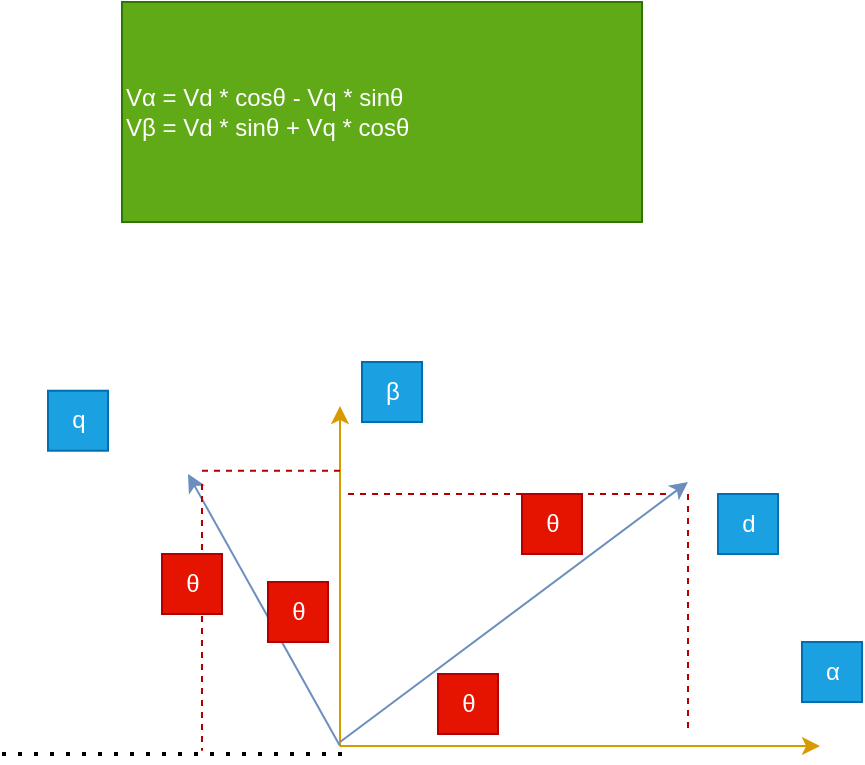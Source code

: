 <mxfile>
    <diagram id="fHg8fcAbAHSfFw953ogR" name="第 1 页">
        <mxGraphModel dx="3320" dy="541" grid="1" gridSize="10" guides="1" tooltips="1" connect="1" arrows="1" fold="1" page="1" pageScale="1" pageWidth="827" pageHeight="1169" math="0" shadow="0">
            <root>
                <mxCell id="0"/>
                <mxCell id="1" parent="0"/>
                <mxCell id="2" value="" style="endArrow=classic;html=1;fillColor=#ffcd28;gradientColor=#ffa500;strokeColor=#d79b00;" parent="1" edge="1">
                    <mxGeometry width="50" height="50" relative="1" as="geometry">
                        <mxPoint x="-2181" y="472" as="sourcePoint"/>
                        <mxPoint x="-2181" y="302" as="targetPoint"/>
                    </mxGeometry>
                </mxCell>
                <mxCell id="3" value="" style="endArrow=classic;html=1;fillColor=#ffcd28;gradientColor=#ffa500;strokeColor=#d79b00;" parent="1" edge="1">
                    <mxGeometry width="50" height="50" relative="1" as="geometry">
                        <mxPoint x="-2181" y="472" as="sourcePoint"/>
                        <mxPoint x="-1941" y="472" as="targetPoint"/>
                    </mxGeometry>
                </mxCell>
                <mxCell id="4" value="" style="endArrow=classic;html=1;fillColor=#dae8fc;gradientColor=#7ea6e0;strokeColor=#6c8ebf;" parent="1" edge="1">
                    <mxGeometry width="50" height="50" relative="1" as="geometry">
                        <mxPoint x="-2181" y="472" as="sourcePoint"/>
                        <mxPoint x="-2257" y="336" as="targetPoint"/>
                    </mxGeometry>
                </mxCell>
                <mxCell id="5" value="" style="endArrow=classic;html=1;fillColor=#dae8fc;gradientColor=#7ea6e0;strokeColor=#6c8ebf;" parent="1" edge="1">
                    <mxGeometry width="50" height="50" relative="1" as="geometry">
                        <mxPoint x="-2181" y="470" as="sourcePoint"/>
                        <mxPoint x="-2007" y="340" as="targetPoint"/>
                    </mxGeometry>
                </mxCell>
                <mxCell id="6" value="q" style="text;html=1;align=center;verticalAlign=middle;resizable=0;points=[];autosize=1;strokeColor=#006EAF;fillColor=#1ba1e2;fontColor=#ffffff;" parent="1" vertex="1">
                    <mxGeometry x="-2327" y="294.36" width="30" height="30" as="geometry"/>
                </mxCell>
                <mxCell id="7" value="d" style="text;html=1;align=center;verticalAlign=middle;resizable=0;points=[];autosize=1;strokeColor=#006EAF;fillColor=#1ba1e2;fontColor=#ffffff;" parent="1" vertex="1">
                    <mxGeometry x="-1992" y="346" width="30" height="30" as="geometry"/>
                </mxCell>
                <mxCell id="8" value="α" style="text;html=1;align=center;verticalAlign=middle;resizable=0;points=[];autosize=1;strokeColor=#006EAF;fillColor=#1ba1e2;fontColor=#ffffff;" parent="1" vertex="1">
                    <mxGeometry x="-1950" y="420" width="30" height="30" as="geometry"/>
                </mxCell>
                <mxCell id="9" value="β" style="text;html=1;align=center;verticalAlign=middle;resizable=0;points=[];autosize=1;strokeColor=#006EAF;fillColor=#1ba1e2;fontColor=#ffffff;" parent="1" vertex="1">
                    <mxGeometry x="-2170" y="280" width="30" height="30" as="geometry"/>
                </mxCell>
                <mxCell id="10" value="" style="endArrow=none;dashed=1;html=1;fillColor=#e51400;strokeColor=#B20000;" parent="1" edge="1">
                    <mxGeometry width="50" height="50" relative="1" as="geometry">
                        <mxPoint x="-2177" y="346" as="sourcePoint"/>
                        <mxPoint x="-2017" y="346" as="targetPoint"/>
                    </mxGeometry>
                </mxCell>
                <mxCell id="12" value="" style="endArrow=none;dashed=1;html=1;fillColor=#e51400;strokeColor=#B20000;" parent="1" edge="1">
                    <mxGeometry width="50" height="50" relative="1" as="geometry">
                        <mxPoint x="-2007" y="346" as="sourcePoint"/>
                        <mxPoint x="-2007" y="466" as="targetPoint"/>
                    </mxGeometry>
                </mxCell>
                <mxCell id="13" value="" style="endArrow=none;dashed=1;html=1;fillColor=#e51400;strokeColor=#B20000;" parent="1" edge="1">
                    <mxGeometry width="50" height="50" relative="1" as="geometry">
                        <mxPoint x="-2250" y="341" as="sourcePoint"/>
                        <mxPoint x="-2250" y="474.36" as="targetPoint"/>
                    </mxGeometry>
                </mxCell>
                <mxCell id="14" value="" style="endArrow=none;dashed=1;html=1;fillColor=#e51400;strokeColor=#B20000;" parent="1" edge="1">
                    <mxGeometry width="50" height="50" relative="1" as="geometry">
                        <mxPoint x="-2250" y="334.36" as="sourcePoint"/>
                        <mxPoint x="-2180" y="334.36" as="targetPoint"/>
                    </mxGeometry>
                </mxCell>
                <mxCell id="15" value="θ" style="text;html=1;align=center;verticalAlign=middle;resizable=0;points=[];autosize=1;strokeColor=#B20000;fillColor=#e51400;fontColor=#ffffff;" parent="1" vertex="1">
                    <mxGeometry x="-2132" y="436" width="30" height="30" as="geometry"/>
                </mxCell>
                <mxCell id="16" value="θ" style="text;html=1;align=center;verticalAlign=middle;resizable=0;points=[];autosize=1;strokeColor=#B20000;fillColor=#e51400;fontColor=#ffffff;" parent="1" vertex="1">
                    <mxGeometry x="-2217" y="390" width="30" height="30" as="geometry"/>
                </mxCell>
                <mxCell id="17" value="θ" style="text;html=1;align=center;verticalAlign=middle;resizable=0;points=[];autosize=1;strokeColor=#B20000;fillColor=#e51400;fontColor=#ffffff;" parent="1" vertex="1">
                    <mxGeometry x="-2090" y="346" width="30" height="30" as="geometry"/>
                </mxCell>
                <mxCell id="18" value="θ" style="text;html=1;align=center;verticalAlign=middle;resizable=0;points=[];autosize=1;strokeColor=#B20000;fillColor=#e51400;fontColor=#ffffff;" parent="1" vertex="1">
                    <mxGeometry x="-2270" y="376" width="30" height="30" as="geometry"/>
                </mxCell>
                <mxCell id="19" value="Vα = Vd * cosθ - Vq * sinθ&lt;br&gt;Vβ = Vd * sinθ + Vq * cosθ" style="rounded=0;whiteSpace=wrap;html=1;fillColor=#60a917;fontColor=#ffffff;strokeColor=#2D7600;align=left;" parent="1" vertex="1">
                    <mxGeometry x="-2290" y="100" width="260" height="110" as="geometry"/>
                </mxCell>
                <mxCell id="20" value="" style="endArrow=none;dashed=1;html=1;dashPattern=1 3;strokeWidth=2;" parent="1" edge="1">
                    <mxGeometry width="50" height="50" relative="1" as="geometry">
                        <mxPoint x="-2350" y="476" as="sourcePoint"/>
                        <mxPoint x="-2180" y="476" as="targetPoint"/>
                    </mxGeometry>
                </mxCell>
            </root>
        </mxGraphModel>
    </diagram>
</mxfile>